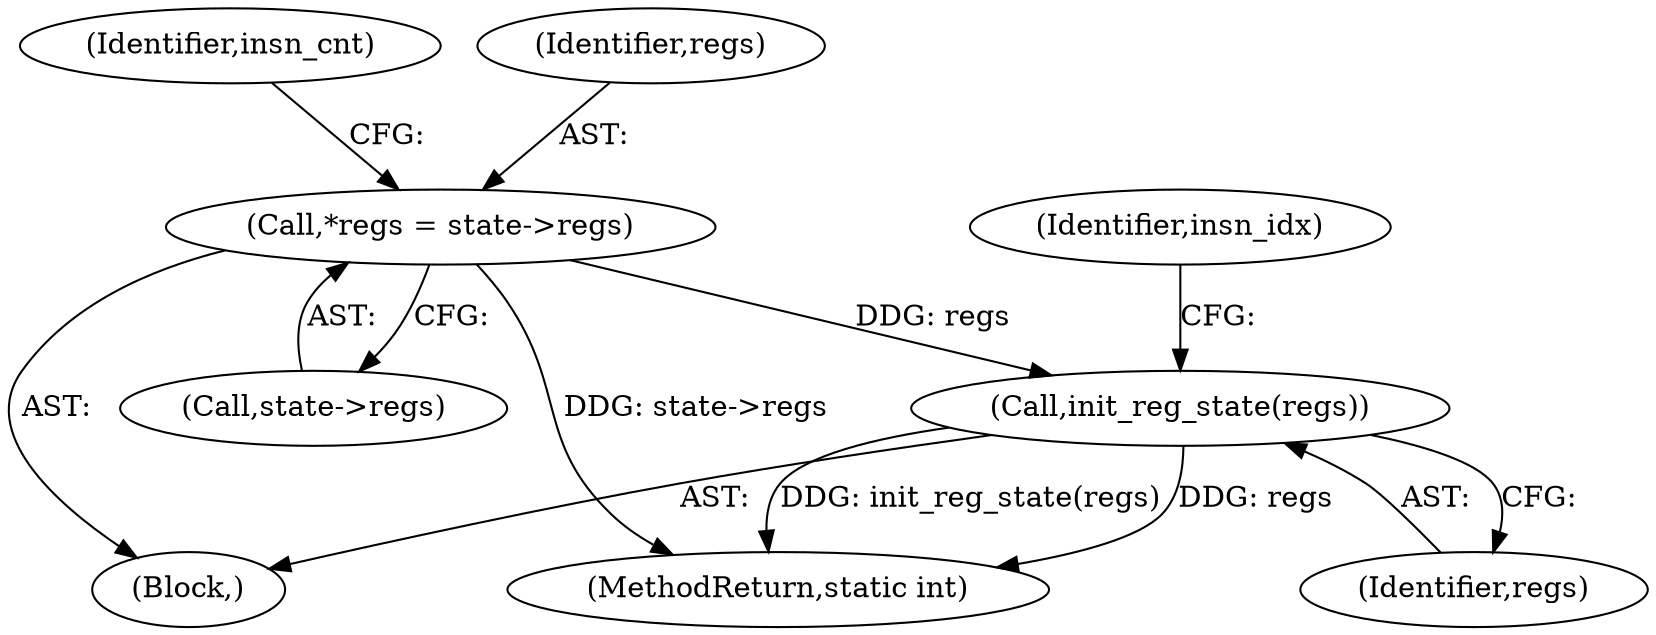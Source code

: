 digraph "0_linux_0d0e57697f162da4aa218b5feafe614fb666db07@pointer" {
"1000157" [label="(Call,init_reg_state(regs))"];
"1000131" [label="(Call,*regs = state->regs)"];
"1000157" [label="(Call,init_reg_state(regs))"];
"1000138" [label="(Identifier,insn_cnt)"];
"1000132" [label="(Identifier,regs)"];
"1000160" [label="(Identifier,insn_idx)"];
"1000114" [label="(Block,)"];
"1000133" [label="(Call,state->regs)"];
"1000158" [label="(Identifier,regs)"];
"1000831" [label="(MethodReturn,static int)"];
"1000131" [label="(Call,*regs = state->regs)"];
"1000157" -> "1000114"  [label="AST: "];
"1000157" -> "1000158"  [label="CFG: "];
"1000158" -> "1000157"  [label="AST: "];
"1000160" -> "1000157"  [label="CFG: "];
"1000157" -> "1000831"  [label="DDG: init_reg_state(regs)"];
"1000157" -> "1000831"  [label="DDG: regs"];
"1000131" -> "1000157"  [label="DDG: regs"];
"1000131" -> "1000114"  [label="AST: "];
"1000131" -> "1000133"  [label="CFG: "];
"1000132" -> "1000131"  [label="AST: "];
"1000133" -> "1000131"  [label="AST: "];
"1000138" -> "1000131"  [label="CFG: "];
"1000131" -> "1000831"  [label="DDG: state->regs"];
}
